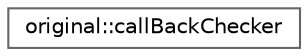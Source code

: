 digraph "Graphical Class Hierarchy"
{
 // LATEX_PDF_SIZE
  bgcolor="transparent";
  edge [fontname=Helvetica,fontsize=10,labelfontname=Helvetica,labelfontsize=10];
  node [fontname=Helvetica,fontsize=10,shape=box,height=0.2,width=0.4];
  rankdir="LR";
  Node0 [id="Node000000",label="original::callBackChecker",height=0.2,width=0.4,color="grey40", fillcolor="white", style="filled",URL="$classoriginal_1_1call_back_checker.html",tooltip="Static utility for validating callback signatures."];
}
